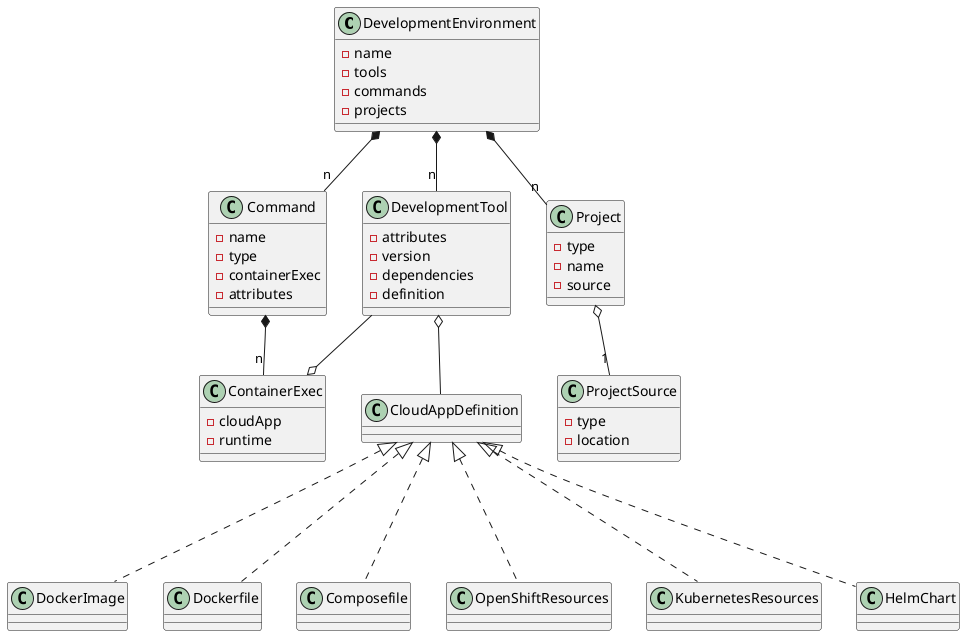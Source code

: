 @startuml

class DevelopmentEnvironment {
  - name
  - tools
  - commands
  - projects
}

together {
  class DevelopmentTool
  class Command
  class Project
}

together {
  class ContainerExec
  class CloudAppDefinition
}


DevelopmentEnvironment *-- "n" DevelopmentTool
DevelopmentEnvironment *-- "n" Command
DevelopmentEnvironment *-- "n" Project

class DevelopmentTool {
    - attributes
    - version
    - dependencies
    - definition
}

DevelopmentTool o-- CloudAppDefinition

CloudAppDefinition <|-.. DockerImage
CloudAppDefinition <|-.. Dockerfile
CloudAppDefinition <|-.. Composefile
CloudAppDefinition <|-.. OpenShiftResources
CloudAppDefinition <|-.. KubernetesResources
CloudAppDefinition <|-.. HelmChart

class Command {
  - name
  - type
  - containerExec
  - attributes
}

Command *-- "n" ContainerExec
ContainerExec o-- DevelopmentTool

class ContainerExec {
  - cloudApp
  - runtime
}

class Project {
  - type
  - name
  - source
}

Project o-- "1" ProjectSource

class ProjectSource {
  - type
  - location
}
@enduml